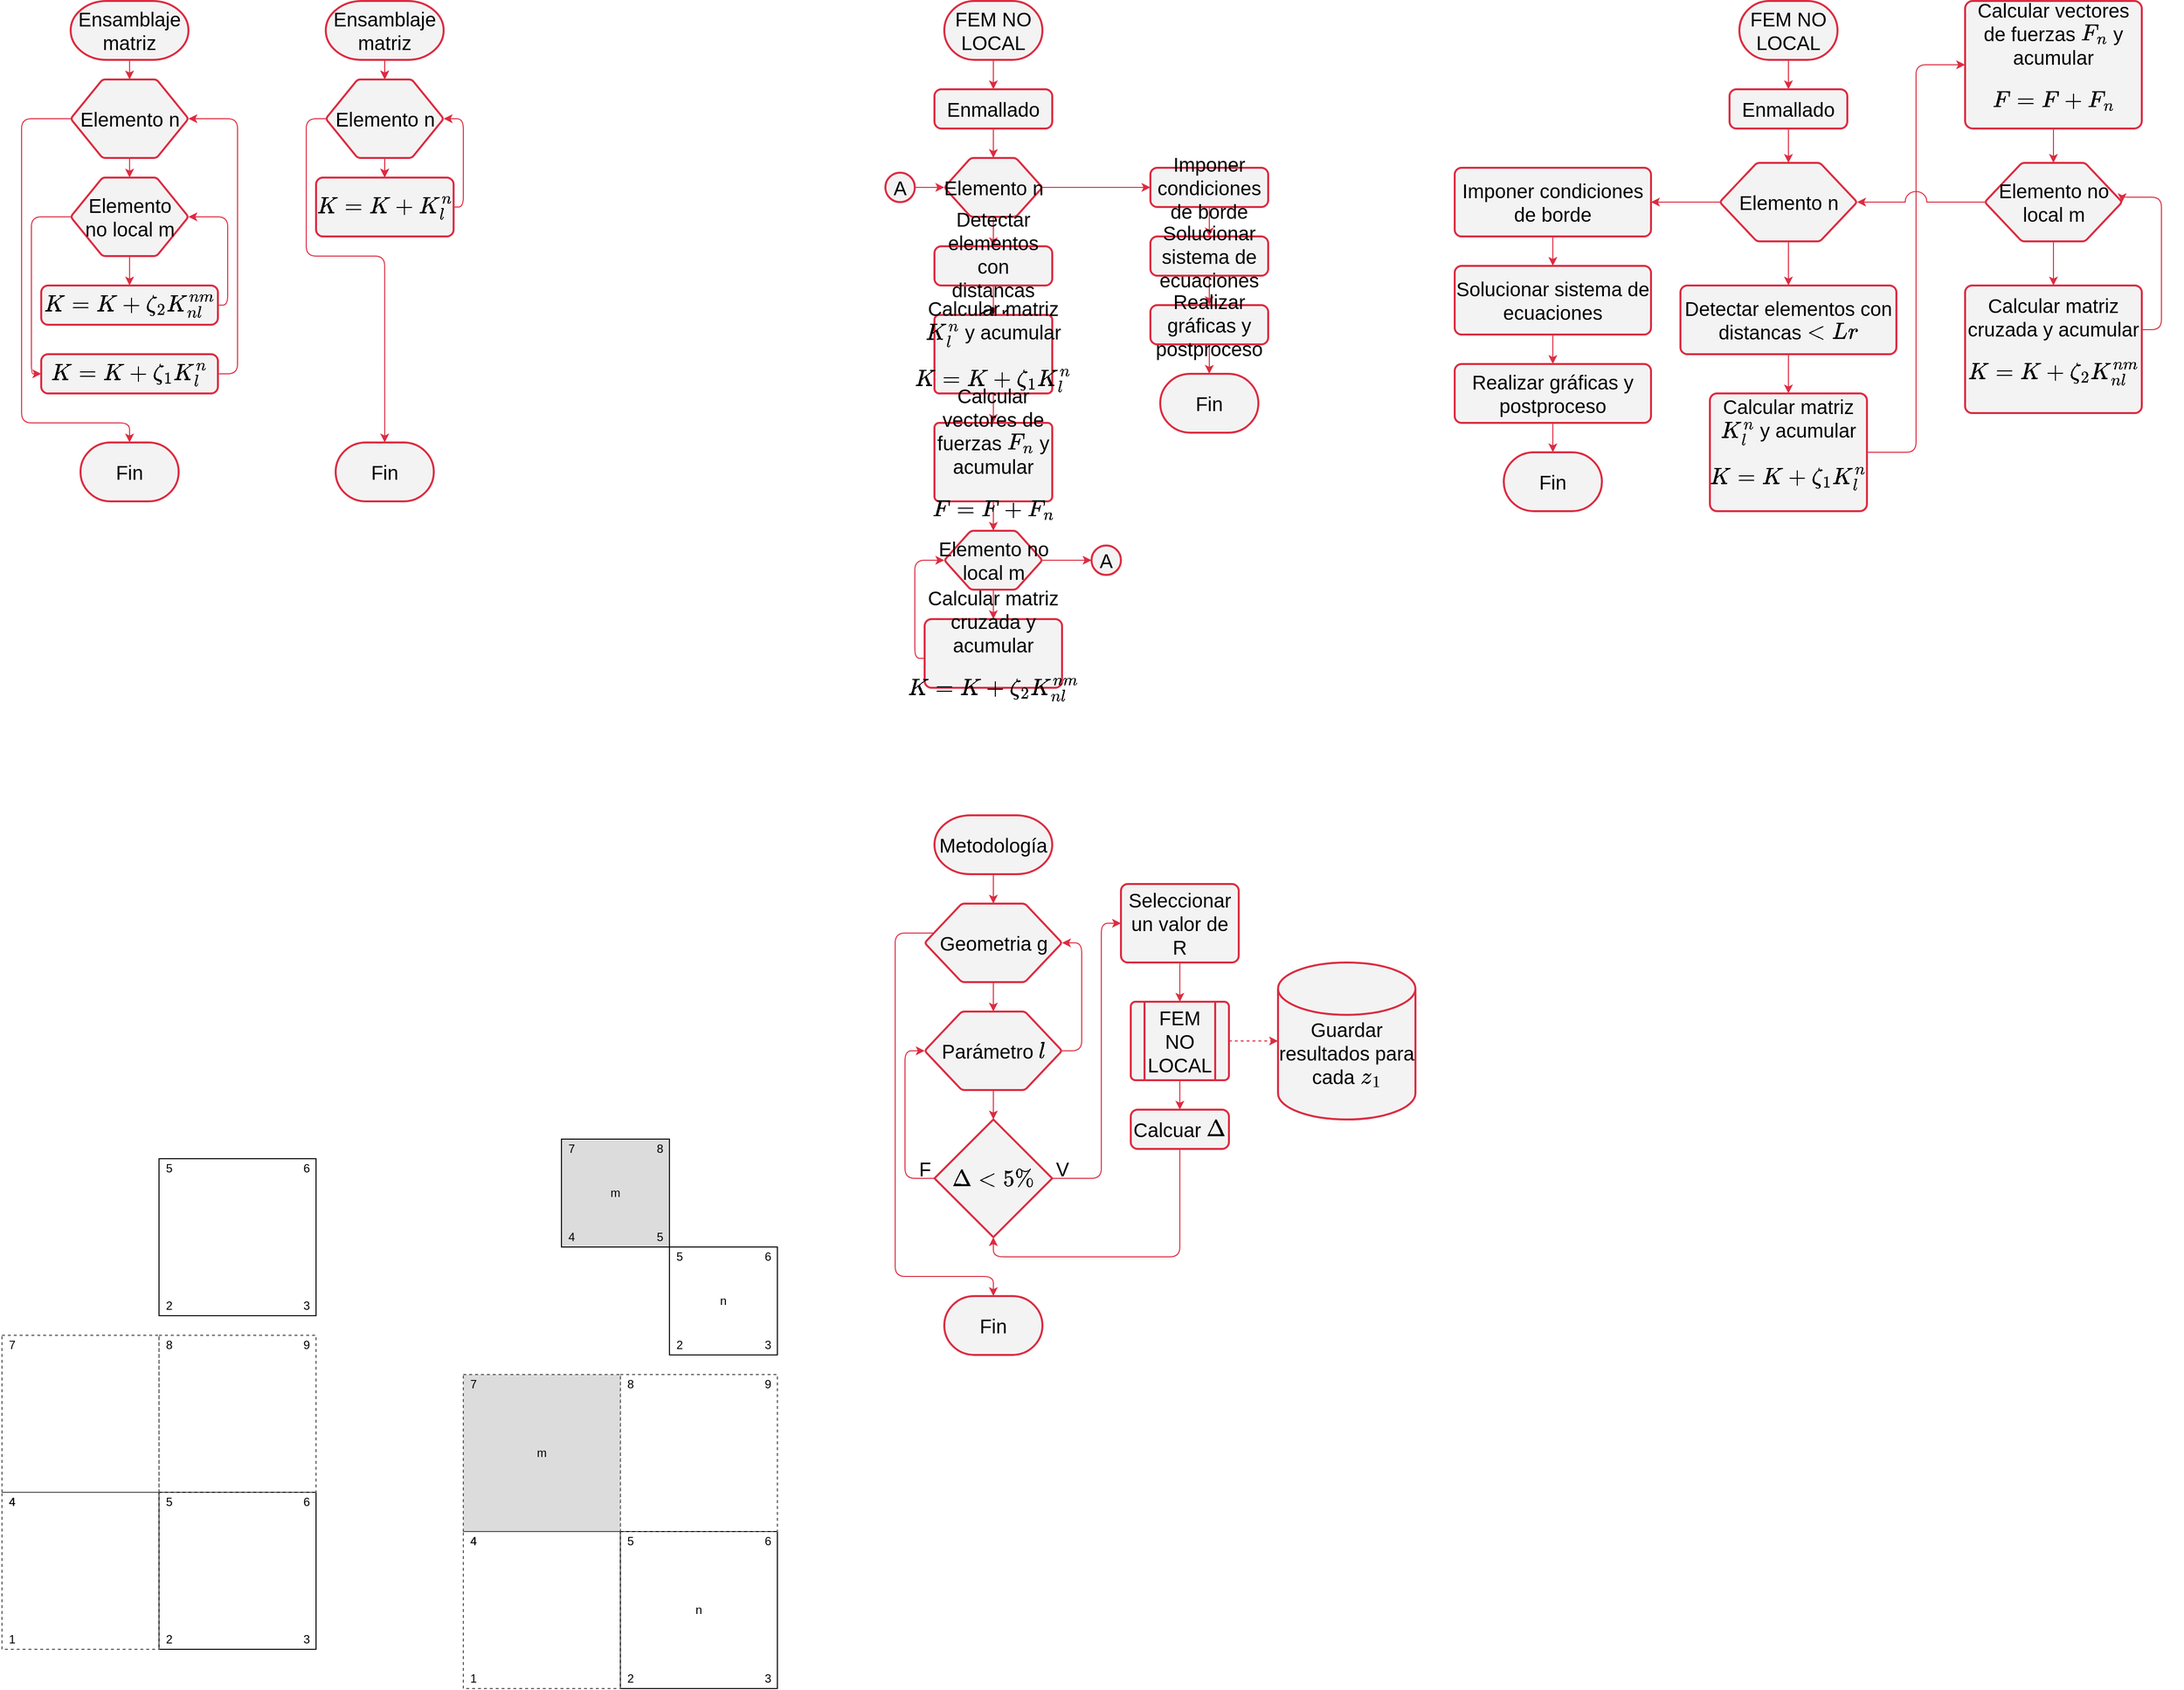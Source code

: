 <mxfile version="20.0.3" type="device"><diagram id="_6qFWp_7hfGfTviP_Uvq" name="Page-1"><mxGraphModel dx="820" dy="846" grid="1" gridSize="10" guides="1" tooltips="1" connect="1" arrows="1" fold="1" page="1" pageScale="1" pageWidth="850" pageHeight="1100" math="1" shadow="0"><root><mxCell id="0"/><mxCell id="1" parent="0"/><mxCell id="hluVsISjwrj5nyOK7xeN-12" style="edgeStyle=orthogonalEdgeStyle;rounded=1;orthogonalLoop=1;jettySize=auto;html=1;entryX=0.5;entryY=0;entryDx=0;entryDy=0;entryPerimeter=0;strokeColor=#DC2C41;fontSize=20;" parent="1" source="hluVsISjwrj5nyOK7xeN-1" target="hluVsISjwrj5nyOK7xeN-6" edge="1"><mxGeometry relative="1" as="geometry"><Array as="points"><mxPoint x="100" y="160"/><mxPoint x="100" y="470"/><mxPoint x="210" y="470"/></Array></mxGeometry></mxCell><mxCell id="hluVsISjwrj5nyOK7xeN-14" value="" style="edgeStyle=orthogonalEdgeStyle;rounded=0;orthogonalLoop=1;jettySize=auto;html=1;strokeColor=#DC2C41;fontSize=20;" parent="1" source="hluVsISjwrj5nyOK7xeN-1" target="hluVsISjwrj5nyOK7xeN-2" edge="1"><mxGeometry relative="1" as="geometry"/></mxCell><mxCell id="hluVsISjwrj5nyOK7xeN-1" value="Elemento n" style="verticalLabelPosition=middle;verticalAlign=middle;html=1;shape=hexagon;perimeter=hexagonPerimeter2;arcSize=6;size=0.27;labelPosition=center;align=center;perimeterSpacing=0;rounded=1;strokeWidth=2;strokeColor=#DC2C41;fillColor=#F3F3F3;fontSize=20;" parent="1" vertex="1"><mxGeometry x="150" y="120" width="120" height="80" as="geometry"/></mxCell><mxCell id="hluVsISjwrj5nyOK7xeN-8" value="" style="edgeStyle=orthogonalEdgeStyle;rounded=0;orthogonalLoop=1;jettySize=auto;html=1;strokeColor=#DC2C41;fontSize=20;" parent="1" source="hluVsISjwrj5nyOK7xeN-2" target="hluVsISjwrj5nyOK7xeN-4" edge="1"><mxGeometry relative="1" as="geometry"/></mxCell><mxCell id="hluVsISjwrj5nyOK7xeN-10" style="edgeStyle=orthogonalEdgeStyle;rounded=1;orthogonalLoop=1;jettySize=auto;html=1;strokeColor=#DC2C41;fontSize=20;entryX=0;entryY=0.5;entryDx=0;entryDy=0;" parent="1" source="hluVsISjwrj5nyOK7xeN-2" target="hluVsISjwrj5nyOK7xeN-7" edge="1"><mxGeometry relative="1" as="geometry"><Array as="points"><mxPoint x="110" y="260"/><mxPoint x="110" y="420"/></Array></mxGeometry></mxCell><mxCell id="hluVsISjwrj5nyOK7xeN-2" value="Elemento&lt;br&gt;no local m" style="verticalLabelPosition=middle;verticalAlign=middle;html=1;shape=hexagon;perimeter=hexagonPerimeter2;arcSize=6;size=0.27;labelPosition=center;align=center;perimeterSpacing=0;rounded=1;strokeWidth=2;strokeColor=#DC2C41;fillColor=#F3F3F3;fontSize=20;" parent="1" vertex="1"><mxGeometry x="150" y="220" width="120" height="80" as="geometry"/></mxCell><mxCell id="hluVsISjwrj5nyOK7xeN-13" value="" style="edgeStyle=orthogonalEdgeStyle;rounded=0;orthogonalLoop=1;jettySize=auto;html=1;strokeColor=#DC2C41;fontSize=20;" parent="1" source="hluVsISjwrj5nyOK7xeN-3" target="hluVsISjwrj5nyOK7xeN-1" edge="1"><mxGeometry relative="1" as="geometry"/></mxCell><mxCell id="hluVsISjwrj5nyOK7xeN-3" value="Ensamblaje&lt;br style=&quot;font-size: 20px;&quot;&gt;matriz" style="strokeWidth=2;html=1;shape=mxgraph.flowchart.terminator;whiteSpace=wrap;strokeColor=#DC2C41;fillColor=#F3F3F3;fontSize=20;" parent="1" vertex="1"><mxGeometry x="150" y="40" width="120" height="60" as="geometry"/></mxCell><mxCell id="hluVsISjwrj5nyOK7xeN-9" style="edgeStyle=orthogonalEdgeStyle;rounded=1;orthogonalLoop=1;jettySize=auto;html=1;entryX=1;entryY=0.5;entryDx=0;entryDy=0;strokeColor=#DC2C41;fontSize=20;" parent="1" source="hluVsISjwrj5nyOK7xeN-4" target="hluVsISjwrj5nyOK7xeN-2" edge="1"><mxGeometry relative="1" as="geometry"><Array as="points"><mxPoint x="310" y="350"/><mxPoint x="310" y="260"/></Array></mxGeometry></mxCell><mxCell id="hluVsISjwrj5nyOK7xeN-4" value="$$K=K+\zeta_2K^{nm}_{nl}$$" style="rounded=1;whiteSpace=wrap;html=1;absoluteArcSize=1;arcSize=14;strokeWidth=2;strokeColor=#DC2C41;fillColor=#F3F3F3;fontSize=20;" parent="1" vertex="1"><mxGeometry x="120" y="330" width="180" height="40" as="geometry"/></mxCell><mxCell id="hluVsISjwrj5nyOK7xeN-6" value="Fin" style="strokeWidth=2;html=1;shape=mxgraph.flowchart.terminator;whiteSpace=wrap;strokeColor=#DC2C41;fillColor=#F3F3F3;fontSize=20;" parent="1" vertex="1"><mxGeometry x="160" y="490" width="100" height="60" as="geometry"/></mxCell><mxCell id="hluVsISjwrj5nyOK7xeN-11" style="edgeStyle=orthogonalEdgeStyle;rounded=1;orthogonalLoop=1;jettySize=auto;html=1;entryX=1;entryY=0.5;entryDx=0;entryDy=0;strokeColor=#DC2C41;fontSize=20;" parent="1" source="hluVsISjwrj5nyOK7xeN-7" target="hluVsISjwrj5nyOK7xeN-1" edge="1"><mxGeometry relative="1" as="geometry"><Array as="points"><mxPoint x="320" y="420"/><mxPoint x="320" y="160"/></Array></mxGeometry></mxCell><mxCell id="hluVsISjwrj5nyOK7xeN-7" value="$$K=K+\zeta_1K^{n}_{l}$$" style="rounded=1;whiteSpace=wrap;html=1;absoluteArcSize=1;arcSize=14;strokeWidth=2;strokeColor=#DC2C41;fillColor=#F3F3F3;fontSize=20;" parent="1" vertex="1"><mxGeometry x="120" y="400" width="180" height="40" as="geometry"/></mxCell><mxCell id="hluVsISjwrj5nyOK7xeN-16" value="" style="edgeStyle=orthogonalEdgeStyle;rounded=0;orthogonalLoop=1;jettySize=auto;html=1;horizontal=1;fontSize=20;strokeColor=#dc2c41;" parent="1" source="hluVsISjwrj5nyOK7xeN-17" edge="1"><mxGeometry relative="1" as="geometry"><mxPoint x="469.871" y="220" as="targetPoint"/></mxGeometry></mxCell><mxCell id="hluVsISjwrj5nyOK7xeN-17" value="Elemento n" style="verticalLabelPosition=middle;verticalAlign=middle;html=1;shape=hexagon;perimeter=hexagonPerimeter2;arcSize=6;size=0.27;labelPosition=center;align=center;perimeterSpacing=0;rounded=1;strokeWidth=2;horizontal=1;fontSize=20;strokeColor=#DC2C41;fillColor=#f3f3f3;" parent="1" vertex="1"><mxGeometry x="409.88" y="120" width="120.12" height="80" as="geometry"/></mxCell><mxCell id="hluVsISjwrj5nyOK7xeN-21" value="" style="edgeStyle=orthogonalEdgeStyle;rounded=0;orthogonalLoop=1;jettySize=auto;html=1;horizontal=1;fontSize=20;strokeColor=#dc2c41;" parent="1" source="hluVsISjwrj5nyOK7xeN-22" target="hluVsISjwrj5nyOK7xeN-17" edge="1"><mxGeometry relative="1" as="geometry"/></mxCell><mxCell id="k49OhzrfEEwAcAYaYU8w-1" value="" style="edgeStyle=orthogonalEdgeStyle;rounded=0;orthogonalLoop=1;jettySize=auto;html=1;fontSize=20;strokeColor=#dc2c41;" edge="1" parent="1" source="hluVsISjwrj5nyOK7xeN-22" target="hluVsISjwrj5nyOK7xeN-17"><mxGeometry relative="1" as="geometry"/></mxCell><mxCell id="hluVsISjwrj5nyOK7xeN-22" value="Ensamblaje&lt;br style=&quot;font-size: 20px;&quot;&gt;matriz" style="strokeWidth=2;html=1;shape=mxgraph.flowchart.terminator;whiteSpace=wrap;horizontal=1;fontSize=20;strokeColor=#DC2C41;fillColor=#f3f3f3;" parent="1" vertex="1"><mxGeometry x="409.88" y="40" width="120.12" height="60" as="geometry"/></mxCell><mxCell id="hluVsISjwrj5nyOK7xeN-25" value="Fin" style="strokeWidth=2;html=1;shape=mxgraph.flowchart.terminator;whiteSpace=wrap;horizontal=1;fontSize=20;strokeColor=#DC2C41;fillColor=#f3f3f3;" parent="1" vertex="1"><mxGeometry x="419.94" y="490" width="100" height="60" as="geometry"/></mxCell><mxCell id="hluVsISjwrj5nyOK7xeN-28" style="edgeStyle=orthogonalEdgeStyle;rounded=1;orthogonalLoop=1;jettySize=auto;html=1;entryX=1;entryY=0.5;entryDx=0;entryDy=0;horizontal=1;fontSize=20;exitX=1;exitY=0.5;exitDx=0;exitDy=0;strokeColor=#dc2c41;" parent="1" source="hluVsISjwrj5nyOK7xeN-27" target="hluVsISjwrj5nyOK7xeN-17" edge="1"><mxGeometry relative="1" as="geometry"><Array as="points"><mxPoint x="550" y="250"/><mxPoint x="550" y="160"/></Array></mxGeometry></mxCell><mxCell id="hluVsISjwrj5nyOK7xeN-27" value="$$K=K+K^{n}_{l}$$" style="rounded=1;whiteSpace=wrap;html=1;absoluteArcSize=1;arcSize=14;strokeWidth=2;horizontal=1;fontSize=20;strokeColor=#DC2C41;fillColor=#f3f3f3;" parent="1" vertex="1"><mxGeometry x="400" y="220" width="140.12" height="60" as="geometry"/></mxCell><mxCell id="hluVsISjwrj5nyOK7xeN-32" style="edgeStyle=orthogonalEdgeStyle;rounded=1;orthogonalLoop=1;jettySize=auto;html=1;entryX=0.5;entryY=0;entryDx=0;entryDy=0;entryPerimeter=0;horizontal=1;fontSize=20;strokeColor=#dc2c41;" parent="1" edge="1"><mxGeometry relative="1" as="geometry"><mxPoint x="410" y="160" as="sourcePoint"/><mxPoint x="469.94" y="490.0" as="targetPoint"/><Array as="points"><mxPoint x="390" y="160"/><mxPoint x="390" y="300"/><mxPoint x="470" y="300"/></Array></mxGeometry></mxCell><mxCell id="hluVsISjwrj5nyOK7xeN-33" value="" style="edgeStyle=orthogonalEdgeStyle;rounded=1;orthogonalLoop=1;jettySize=auto;html=1;horizontal=1;fontSize=20;strokeColor=#dc2c41;" parent="1" edge="1"><mxGeometry relative="1" as="geometry"><mxPoint x="470" y="200" as="sourcePoint"/><mxPoint x="469.871" y="220" as="targetPoint"/></mxGeometry></mxCell><mxCell id="Kl60DlorCDg0Zy8pTxxi-333" value="" style="whiteSpace=wrap;html=1;aspect=fixed;" parent="1" vertex="1"><mxGeometry x="240" y="1220" width="160" height="160" as="geometry"/></mxCell><mxCell id="Kl60DlorCDg0Zy8pTxxi-334" value="5" style="text;html=1;align=center;verticalAlign=middle;resizable=0;points=[];autosize=1;strokeColor=none;fillColor=none;" parent="1" vertex="1"><mxGeometry x="240" y="1220" width="20" height="20" as="geometry"/></mxCell><mxCell id="Kl60DlorCDg0Zy8pTxxi-335" value="3" style="text;html=1;align=center;verticalAlign=middle;resizable=0;points=[];autosize=1;strokeColor=none;fillColor=none;" parent="1" vertex="1"><mxGeometry x="380" y="1360" width="20" height="20" as="geometry"/></mxCell><mxCell id="Kl60DlorCDg0Zy8pTxxi-336" value="6" style="text;html=1;align=center;verticalAlign=middle;resizable=0;points=[];autosize=1;strokeColor=none;fillColor=none;" parent="1" vertex="1"><mxGeometry x="380" y="1220" width="20" height="20" as="geometry"/></mxCell><mxCell id="Kl60DlorCDg0Zy8pTxxi-337" value="2" style="text;html=1;align=center;verticalAlign=middle;resizable=0;points=[];autosize=1;strokeColor=none;fillColor=none;" parent="1" vertex="1"><mxGeometry x="240" y="1360" width="20" height="20" as="geometry"/></mxCell><mxCell id="Kl60DlorCDg0Zy8pTxxi-338" value="" style="whiteSpace=wrap;html=1;aspect=fixed;" parent="1" vertex="1"><mxGeometry x="240" y="1560" width="160" height="160" as="geometry"/></mxCell><mxCell id="Kl60DlorCDg0Zy8pTxxi-339" value="5" style="text;html=1;align=center;verticalAlign=middle;resizable=0;points=[];autosize=1;strokeColor=none;fillColor=none;" parent="1" vertex="1"><mxGeometry x="240" y="1560" width="20" height="20" as="geometry"/></mxCell><mxCell id="Kl60DlorCDg0Zy8pTxxi-340" value="3" style="text;html=1;align=center;verticalAlign=middle;resizable=0;points=[];autosize=1;strokeColor=none;fillColor=none;" parent="1" vertex="1"><mxGeometry x="380" y="1700" width="20" height="20" as="geometry"/></mxCell><mxCell id="Kl60DlorCDg0Zy8pTxxi-341" value="6" style="text;html=1;align=center;verticalAlign=middle;resizable=0;points=[];autosize=1;strokeColor=none;fillColor=none;" parent="1" vertex="1"><mxGeometry x="380" y="1560" width="20" height="20" as="geometry"/></mxCell><mxCell id="Kl60DlorCDg0Zy8pTxxi-342" value="2" style="text;html=1;align=center;verticalAlign=middle;resizable=0;points=[];autosize=1;strokeColor=none;fillColor=none;" parent="1" vertex="1"><mxGeometry x="240" y="1700" width="20" height="20" as="geometry"/></mxCell><mxCell id="Kl60DlorCDg0Zy8pTxxi-348" value="" style="whiteSpace=wrap;html=1;aspect=fixed;fillColor=none;dashed=1;strokeColor=#4D4D4D;" parent="1" vertex="1"><mxGeometry x="240" y="1400" width="160" height="160" as="geometry"/></mxCell><mxCell id="Kl60DlorCDg0Zy8pTxxi-359" value="4" style="text;html=1;align=center;verticalAlign=middle;resizable=0;points=[];autosize=1;strokeColor=none;fillColor=none;" parent="1" vertex="1"><mxGeometry x="80" y="1560" width="20" height="20" as="geometry"/></mxCell><mxCell id="Kl60DlorCDg0Zy8pTxxi-362" value="1" style="text;html=1;align=center;verticalAlign=middle;resizable=0;points=[];autosize=1;strokeColor=none;fillColor=none;" parent="1" vertex="1"><mxGeometry x="80" y="1700" width="20" height="20" as="geometry"/></mxCell><mxCell id="Kl60DlorCDg0Zy8pTxxi-363" value="" style="whiteSpace=wrap;html=1;aspect=fixed;fillColor=none;dashed=1;strokeColor=#4D4D4D;" parent="1" vertex="1"><mxGeometry x="80" y="1400" width="160" height="160" as="geometry"/></mxCell><mxCell id="Kl60DlorCDg0Zy8pTxxi-364" value="4" style="text;html=1;align=center;verticalAlign=middle;resizable=0;points=[];autosize=1;strokeColor=none;fillColor=none;" parent="1" vertex="1"><mxGeometry x="80" y="1560" width="20" height="20" as="geometry"/></mxCell><mxCell id="Kl60DlorCDg0Zy8pTxxi-365" value="7" style="text;html=1;align=center;verticalAlign=middle;resizable=0;points=[];autosize=1;strokeColor=none;fillColor=none;" parent="1" vertex="1"><mxGeometry x="80" y="1400" width="20" height="20" as="geometry"/></mxCell><mxCell id="Kl60DlorCDg0Zy8pTxxi-366" value="8" style="text;html=1;align=center;verticalAlign=middle;resizable=0;points=[];autosize=1;strokeColor=none;fillColor=none;" parent="1" vertex="1"><mxGeometry x="240" y="1400" width="20" height="20" as="geometry"/></mxCell><mxCell id="Kl60DlorCDg0Zy8pTxxi-368" value="9" style="text;html=1;align=center;verticalAlign=middle;resizable=0;points=[];autosize=1;strokeColor=none;fillColor=none;" parent="1" vertex="1"><mxGeometry x="380" y="1400" width="20" height="20" as="geometry"/></mxCell><mxCell id="Kl60DlorCDg0Zy8pTxxi-373" value="" style="whiteSpace=wrap;html=1;aspect=fixed;fillColor=none;dashed=1;strokeColor=#4D4D4D;" parent="1" vertex="1"><mxGeometry x="80" y="1560" width="160" height="160" as="geometry"/></mxCell><mxCell id="Kl60DlorCDg0Zy8pTxxi-374" value="n" style="whiteSpace=wrap;html=1;aspect=fixed;" parent="1" vertex="1"><mxGeometry x="760" y="1310" width="110" height="110" as="geometry"/></mxCell><mxCell id="Kl60DlorCDg0Zy8pTxxi-375" value="5" style="text;html=1;align=center;verticalAlign=middle;resizable=0;points=[];autosize=1;strokeColor=none;fillColor=none;" parent="1" vertex="1"><mxGeometry x="760" y="1310" width="20" height="20" as="geometry"/></mxCell><mxCell id="Kl60DlorCDg0Zy8pTxxi-376" value="3" style="text;html=1;align=center;verticalAlign=middle;resizable=0;points=[];autosize=1;strokeColor=none;fillColor=none;" parent="1" vertex="1"><mxGeometry x="850" y="1400" width="20" height="20" as="geometry"/></mxCell><mxCell id="Kl60DlorCDg0Zy8pTxxi-377" value="6" style="text;html=1;align=center;verticalAlign=middle;resizable=0;points=[];autosize=1;strokeColor=none;fillColor=none;" parent="1" vertex="1"><mxGeometry x="850" y="1310" width="20" height="20" as="geometry"/></mxCell><mxCell id="Kl60DlorCDg0Zy8pTxxi-378" value="2" style="text;html=1;align=center;verticalAlign=middle;resizable=0;points=[];autosize=1;strokeColor=none;fillColor=none;" parent="1" vertex="1"><mxGeometry x="760" y="1400" width="20" height="20" as="geometry"/></mxCell><mxCell id="Kl60DlorCDg0Zy8pTxxi-379" value="n" style="whiteSpace=wrap;html=1;aspect=fixed;" parent="1" vertex="1"><mxGeometry x="710" y="1600" width="160" height="160" as="geometry"/></mxCell><mxCell id="Kl60DlorCDg0Zy8pTxxi-380" value="5" style="text;html=1;align=center;verticalAlign=middle;resizable=0;points=[];autosize=1;strokeColor=none;fillColor=none;" parent="1" vertex="1"><mxGeometry x="710" y="1600" width="20" height="20" as="geometry"/></mxCell><mxCell id="Kl60DlorCDg0Zy8pTxxi-381" value="3" style="text;html=1;align=center;verticalAlign=middle;resizable=0;points=[];autosize=1;strokeColor=none;fillColor=none;" parent="1" vertex="1"><mxGeometry x="850" y="1740" width="20" height="20" as="geometry"/></mxCell><mxCell id="Kl60DlorCDg0Zy8pTxxi-382" value="6" style="text;html=1;align=center;verticalAlign=middle;resizable=0;points=[];autosize=1;strokeColor=none;fillColor=none;" parent="1" vertex="1"><mxGeometry x="850" y="1600" width="20" height="20" as="geometry"/></mxCell><mxCell id="Kl60DlorCDg0Zy8pTxxi-383" value="2" style="text;html=1;align=center;verticalAlign=middle;resizable=0;points=[];autosize=1;strokeColor=none;fillColor=none;" parent="1" vertex="1"><mxGeometry x="710" y="1740" width="20" height="20" as="geometry"/></mxCell><mxCell id="Kl60DlorCDg0Zy8pTxxi-384" value="" style="whiteSpace=wrap;html=1;aspect=fixed;fillColor=none;dashed=1;strokeColor=#4D4D4D;" parent="1" vertex="1"><mxGeometry x="710" y="1440" width="160" height="160" as="geometry"/></mxCell><mxCell id="Kl60DlorCDg0Zy8pTxxi-385" value="4" style="text;html=1;align=center;verticalAlign=middle;resizable=0;points=[];autosize=1;strokeColor=none;fillColor=none;" parent="1" vertex="1"><mxGeometry x="550" y="1600" width="20" height="20" as="geometry"/></mxCell><mxCell id="Kl60DlorCDg0Zy8pTxxi-386" value="1" style="text;html=1;align=center;verticalAlign=middle;resizable=0;points=[];autosize=1;strokeColor=none;fillColor=none;" parent="1" vertex="1"><mxGeometry x="550" y="1740" width="20" height="20" as="geometry"/></mxCell><mxCell id="Kl60DlorCDg0Zy8pTxxi-387" value="m" style="whiteSpace=wrap;html=1;aspect=fixed;fillColor=#DCDCDC;dashed=1;strokeColor=#4D4D4D;" parent="1" vertex="1"><mxGeometry x="550" y="1440" width="160" height="160" as="geometry"/></mxCell><mxCell id="Kl60DlorCDg0Zy8pTxxi-388" value="4" style="text;html=1;align=center;verticalAlign=middle;resizable=0;points=[];autosize=1;strokeColor=none;fillColor=none;" parent="1" vertex="1"><mxGeometry x="550" y="1600" width="20" height="20" as="geometry"/></mxCell><mxCell id="Kl60DlorCDg0Zy8pTxxi-389" value="7" style="text;html=1;align=center;verticalAlign=middle;resizable=0;points=[];autosize=1;strokeColor=none;fillColor=none;" parent="1" vertex="1"><mxGeometry x="550" y="1440" width="20" height="20" as="geometry"/></mxCell><mxCell id="Kl60DlorCDg0Zy8pTxxi-390" value="8" style="text;html=1;align=center;verticalAlign=middle;resizable=0;points=[];autosize=1;strokeColor=none;fillColor=none;" parent="1" vertex="1"><mxGeometry x="710" y="1440" width="20" height="20" as="geometry"/></mxCell><mxCell id="Kl60DlorCDg0Zy8pTxxi-391" value="9" style="text;html=1;align=center;verticalAlign=middle;resizable=0;points=[];autosize=1;strokeColor=none;fillColor=none;" parent="1" vertex="1"><mxGeometry x="850" y="1440" width="20" height="20" as="geometry"/></mxCell><mxCell id="Kl60DlorCDg0Zy8pTxxi-392" value="" style="whiteSpace=wrap;html=1;aspect=fixed;fillColor=none;dashed=1;strokeColor=#4D4D4D;" parent="1" vertex="1"><mxGeometry x="550" y="1600" width="160" height="160" as="geometry"/></mxCell><mxCell id="Kl60DlorCDg0Zy8pTxxi-398" value="m" style="whiteSpace=wrap;html=1;aspect=fixed;fillColor=#DCDCDC;" parent="1" vertex="1"><mxGeometry x="650" y="1200" width="110" height="110" as="geometry"/></mxCell><mxCell id="Kl60DlorCDg0Zy8pTxxi-399" value="7" style="text;html=1;align=center;verticalAlign=middle;resizable=0;points=[];autosize=1;strokeColor=none;fillColor=none;" parent="1" vertex="1"><mxGeometry x="650" y="1200" width="20" height="20" as="geometry"/></mxCell><mxCell id="Kl60DlorCDg0Zy8pTxxi-400" value="5" style="text;html=1;align=center;verticalAlign=middle;resizable=0;points=[];autosize=1;strokeColor=none;fillColor=none;" parent="1" vertex="1"><mxGeometry x="740" y="1290" width="20" height="20" as="geometry"/></mxCell><mxCell id="Kl60DlorCDg0Zy8pTxxi-401" value="8" style="text;html=1;align=center;verticalAlign=middle;resizable=0;points=[];autosize=1;strokeColor=none;fillColor=none;" parent="1" vertex="1"><mxGeometry x="740" y="1200" width="20" height="20" as="geometry"/></mxCell><mxCell id="Kl60DlorCDg0Zy8pTxxi-402" value="4" style="text;html=1;align=center;verticalAlign=middle;resizable=0;points=[];autosize=1;strokeColor=none;fillColor=none;" parent="1" vertex="1"><mxGeometry x="650" y="1290" width="20" height="20" as="geometry"/></mxCell><mxCell id="7-R2Dh0J6CftIAd0xYTS-55" style="edgeStyle=orthogonalEdgeStyle;rounded=1;orthogonalLoop=1;jettySize=auto;html=1;fontSize=20;strokeColor=#DC2C41;" parent="1" source="7-R2Dh0J6CftIAd0xYTS-3" target="7-R2Dh0J6CftIAd0xYTS-10" edge="1"><mxGeometry relative="1" as="geometry"/></mxCell><mxCell id="7-R2Dh0J6CftIAd0xYTS-68" style="edgeStyle=orthogonalEdgeStyle;rounded=1;orthogonalLoop=1;jettySize=auto;html=1;entryX=0;entryY=0.5;entryDx=0;entryDy=0;fontSize=20;strokeColor=#DC2C41;" parent="1" source="7-R2Dh0J6CftIAd0xYTS-3" target="7-R2Dh0J6CftIAd0xYTS-57" edge="1"><mxGeometry relative="1" as="geometry"/></mxCell><mxCell id="7-R2Dh0J6CftIAd0xYTS-3" value="Elemento n" style="verticalLabelPosition=middle;verticalAlign=middle;html=1;shape=hexagon;perimeter=hexagonPerimeter2;arcSize=6;size=0.27;labelPosition=center;align=center;perimeterSpacing=0;rounded=1;strokeWidth=2;fontSize=20;strokeColor=#DC2C41;fillColor=#F3F3F3;" parent="1" vertex="1"><mxGeometry x="1040" y="200" width="100" height="60" as="geometry"/></mxCell><mxCell id="7-R2Dh0J6CftIAd0xYTS-17" value="" style="edgeStyle=orthogonalEdgeStyle;rounded=0;orthogonalLoop=1;jettySize=auto;html=1;fontSize=20;strokeColor=#DC2C41;" parent="1" source="7-R2Dh0J6CftIAd0xYTS-8" target="7-R2Dh0J6CftIAd0xYTS-13" edge="1"><mxGeometry relative="1" as="geometry"/></mxCell><mxCell id="7-R2Dh0J6CftIAd0xYTS-8" value="FEM NO LOCAL" style="strokeWidth=2;html=1;shape=mxgraph.flowchart.terminator;whiteSpace=wrap;fontSize=20;strokeColor=#DC2C41;fillColor=#F3F3F3;" parent="1" vertex="1"><mxGeometry x="1040" y="40" width="100" height="60" as="geometry"/></mxCell><mxCell id="7-R2Dh0J6CftIAd0xYTS-26" value="" style="edgeStyle=orthogonalEdgeStyle;rounded=1;orthogonalLoop=1;jettySize=auto;html=1;fontSize=20;strokeColor=#DC2C41;" parent="1" source="7-R2Dh0J6CftIAd0xYTS-10" target="7-R2Dh0J6CftIAd0xYTS-23" edge="1"><mxGeometry relative="1" as="geometry"/></mxCell><mxCell id="7-R2Dh0J6CftIAd0xYTS-10" value="Detectar elementos con distancas &amp;lt;Lr" style="rounded=1;whiteSpace=wrap;html=1;absoluteArcSize=1;arcSize=14;strokeWidth=2;fontSize=20;strokeColor=#DC2C41;fillColor=#F3F3F3;" parent="1" vertex="1"><mxGeometry x="1030" y="290" width="120" height="40" as="geometry"/></mxCell><mxCell id="7-R2Dh0J6CftIAd0xYTS-11" value="Fin" style="strokeWidth=2;html=1;shape=mxgraph.flowchart.terminator;whiteSpace=wrap;fontSize=20;strokeColor=#DC2C41;fillColor=#F3F3F3;" parent="1" vertex="1"><mxGeometry x="1260" y="420" width="100" height="60" as="geometry"/></mxCell><mxCell id="7-R2Dh0J6CftIAd0xYTS-18" value="" style="edgeStyle=orthogonalEdgeStyle;rounded=0;orthogonalLoop=1;jettySize=auto;html=1;fontSize=20;strokeColor=#DC2C41;" parent="1" source="7-R2Dh0J6CftIAd0xYTS-13" target="7-R2Dh0J6CftIAd0xYTS-3" edge="1"><mxGeometry relative="1" as="geometry"/></mxCell><mxCell id="7-R2Dh0J6CftIAd0xYTS-13" value="Enmallado" style="rounded=1;whiteSpace=wrap;html=1;absoluteArcSize=1;arcSize=14;strokeWidth=2;fontSize=20;strokeColor=#DC2C41;fillColor=#F3F3F3;" parent="1" vertex="1"><mxGeometry x="1030" y="130" width="120" height="40" as="geometry"/></mxCell><mxCell id="7-R2Dh0J6CftIAd0xYTS-60" value="" style="edgeStyle=orthogonalEdgeStyle;rounded=1;orthogonalLoop=1;jettySize=auto;html=1;fontSize=20;strokeColor=#DC2C41;" parent="1" source="7-R2Dh0J6CftIAd0xYTS-23" target="7-R2Dh0J6CftIAd0xYTS-59" edge="1"><mxGeometry relative="1" as="geometry"/></mxCell><mxCell id="7-R2Dh0J6CftIAd0xYTS-23" value="Calcular matriz \(K^{n}_{l}&lt;br style=&quot;font-size: 20px;&quot;&gt;\) y acumular&lt;br style=&quot;font-size: 20px;&quot;&gt;$$K=K+\zeta_1K^{n}_{l}$$" style="rounded=1;whiteSpace=wrap;html=1;arcSize=6;strokeWidth=2;fontSize=20;strokeColor=#DC2C41;fillColor=#F3F3F3;" parent="1" vertex="1"><mxGeometry x="1030" y="360" width="120" height="80" as="geometry"/></mxCell><mxCell id="7-R2Dh0J6CftIAd0xYTS-30" value="" style="edgeStyle=orthogonalEdgeStyle;rounded=1;orthogonalLoop=1;jettySize=auto;html=1;fontSize=20;strokeColor=#DC2C41;" parent="1" source="7-R2Dh0J6CftIAd0xYTS-27" target="7-R2Dh0J6CftIAd0xYTS-29" edge="1"><mxGeometry relative="1" as="geometry"/></mxCell><mxCell id="7-R2Dh0J6CftIAd0xYTS-50" value="" style="edgeStyle=orthogonalEdgeStyle;rounded=1;orthogonalLoop=1;jettySize=auto;html=1;fontSize=20;strokeColor=#DC2C41;" parent="1" source="7-R2Dh0J6CftIAd0xYTS-27" target="7-R2Dh0J6CftIAd0xYTS-49" edge="1"><mxGeometry relative="1" as="geometry"/></mxCell><mxCell id="7-R2Dh0J6CftIAd0xYTS-27" value="Elemento no&lt;br style=&quot;font-size: 20px;&quot;&gt;local m" style="verticalLabelPosition=middle;verticalAlign=middle;html=1;shape=hexagon;perimeter=hexagonPerimeter2;arcSize=6;size=0.27;labelPosition=center;align=center;perimeterSpacing=0;rounded=1;strokeWidth=2;fontSize=20;strokeColor=#DC2C41;fillColor=#F3F3F3;" parent="1" vertex="1"><mxGeometry x="1040" y="580" width="100" height="60" as="geometry"/></mxCell><mxCell id="7-R2Dh0J6CftIAd0xYTS-46" style="edgeStyle=orthogonalEdgeStyle;rounded=1;orthogonalLoop=1;jettySize=auto;html=1;entryX=0;entryY=0.5;entryDx=0;entryDy=0;fontSize=20;strokeColor=#DC2C41;" parent="1" source="7-R2Dh0J6CftIAd0xYTS-29" target="7-R2Dh0J6CftIAd0xYTS-27" edge="1"><mxGeometry relative="1" as="geometry"><Array as="points"><mxPoint x="1010" y="710"/><mxPoint x="1010" y="610"/></Array></mxGeometry></mxCell><mxCell id="7-R2Dh0J6CftIAd0xYTS-29" value="&lt;span style=&quot;font-size: 20px;&quot;&gt;Calcular matriz cruzada&lt;/span&gt;&lt;span style=&quot;font-size: 20px;&quot;&gt;&amp;nbsp;y acumular&lt;br style=&quot;font-size: 20px;&quot;&gt;$$K=K+\zeta_2K^{nm}_{nl}$$&lt;/span&gt;" style="rounded=1;whiteSpace=wrap;html=1;absoluteArcSize=1;arcSize=14;strokeWidth=2;fontSize=20;strokeColor=#DC2C41;fillColor=#F3F3F3;" parent="1" vertex="1"><mxGeometry x="1020" y="670" width="140" height="70" as="geometry"/></mxCell><mxCell id="7-R2Dh0J6CftIAd0xYTS-49" value="A" style="strokeWidth=2;html=1;shape=mxgraph.flowchart.start_2;whiteSpace=wrap;fontSize=20;strokeColor=#DC2C41;fillColor=#F3F3F3;" parent="1" vertex="1"><mxGeometry x="1190" y="595" width="30" height="30" as="geometry"/></mxCell><mxCell id="7-R2Dh0J6CftIAd0xYTS-52" value="" style="edgeStyle=orthogonalEdgeStyle;rounded=1;orthogonalLoop=1;jettySize=auto;html=1;fontSize=20;strokeColor=#DC2C41;" parent="1" source="7-R2Dh0J6CftIAd0xYTS-51" target="7-R2Dh0J6CftIAd0xYTS-3" edge="1"><mxGeometry relative="1" as="geometry"/></mxCell><mxCell id="7-R2Dh0J6CftIAd0xYTS-51" value="A" style="strokeWidth=2;html=1;shape=mxgraph.flowchart.start_2;whiteSpace=wrap;fontSize=20;strokeColor=#DC2C41;fillColor=#F3F3F3;" parent="1" vertex="1"><mxGeometry x="980" y="215" width="30" height="30" as="geometry"/></mxCell><mxCell id="7-R2Dh0J6CftIAd0xYTS-65" style="edgeStyle=orthogonalEdgeStyle;rounded=1;orthogonalLoop=1;jettySize=auto;html=1;fontSize=20;strokeColor=#DC2C41;" parent="1" source="7-R2Dh0J6CftIAd0xYTS-57" target="7-R2Dh0J6CftIAd0xYTS-58" edge="1"><mxGeometry relative="1" as="geometry"/></mxCell><mxCell id="7-R2Dh0J6CftIAd0xYTS-57" value="Imponer condiciones de borde" style="rounded=1;whiteSpace=wrap;html=1;absoluteArcSize=1;arcSize=14;strokeWidth=2;fontSize=20;strokeColor=#DC2C41;fillColor=#F3F3F3;" parent="1" vertex="1"><mxGeometry x="1250" y="210" width="120" height="40" as="geometry"/></mxCell><mxCell id="7-R2Dh0J6CftIAd0xYTS-66" style="edgeStyle=orthogonalEdgeStyle;rounded=1;orthogonalLoop=1;jettySize=auto;html=1;entryX=0.5;entryY=0;entryDx=0;entryDy=0;fontSize=20;strokeColor=#DC2C41;" parent="1" source="7-R2Dh0J6CftIAd0xYTS-58" target="7-R2Dh0J6CftIAd0xYTS-62" edge="1"><mxGeometry relative="1" as="geometry"/></mxCell><mxCell id="7-R2Dh0J6CftIAd0xYTS-58" value="Solucionar sistema de ecuaciones" style="rounded=1;whiteSpace=wrap;html=1;absoluteArcSize=1;arcSize=14;strokeWidth=2;fontSize=20;strokeColor=#DC2C41;fillColor=#F3F3F3;" parent="1" vertex="1"><mxGeometry x="1250" y="280" width="120" height="40" as="geometry"/></mxCell><mxCell id="7-R2Dh0J6CftIAd0xYTS-61" value="" style="edgeStyle=orthogonalEdgeStyle;rounded=1;orthogonalLoop=1;jettySize=auto;html=1;fontSize=20;strokeColor=#DC2C41;" parent="1" source="7-R2Dh0J6CftIAd0xYTS-59" target="7-R2Dh0J6CftIAd0xYTS-27" edge="1"><mxGeometry relative="1" as="geometry"/></mxCell><mxCell id="7-R2Dh0J6CftIAd0xYTS-59" value="Calcular vectores de fuerzas \(F_n\) y acumular&lt;br style=&quot;font-size: 20px;&quot;&gt;$$F=F+F_n$$" style="rounded=1;whiteSpace=wrap;html=1;arcSize=6;strokeWidth=2;fontSize=20;strokeColor=#DC2C41;fillColor=#F3F3F3;" parent="1" vertex="1"><mxGeometry x="1030" y="470" width="120" height="80" as="geometry"/></mxCell><mxCell id="7-R2Dh0J6CftIAd0xYTS-67" style="edgeStyle=orthogonalEdgeStyle;rounded=1;orthogonalLoop=1;jettySize=auto;html=1;fontSize=20;strokeColor=#DC2C41;" parent="1" source="7-R2Dh0J6CftIAd0xYTS-62" target="7-R2Dh0J6CftIAd0xYTS-11" edge="1"><mxGeometry relative="1" as="geometry"/></mxCell><mxCell id="7-R2Dh0J6CftIAd0xYTS-62" value="Realizar gráficas y postproceso" style="rounded=1;whiteSpace=wrap;html=1;absoluteArcSize=1;arcSize=14;strokeWidth=2;fontSize=20;strokeColor=#DC2C41;fillColor=#F3F3F3;" parent="1" vertex="1"><mxGeometry x="1250" y="350" width="120" height="40" as="geometry"/></mxCell><mxCell id="7-R2Dh0J6CftIAd0xYTS-98" value="" style="edgeStyle=orthogonalEdgeStyle;rounded=1;orthogonalLoop=1;jettySize=auto;html=1;fontSize=20;strokeColor=#DC2C41;" parent="1" source="7-R2Dh0J6CftIAd0xYTS-71" target="7-R2Dh0J6CftIAd0xYTS-86" edge="1"><mxGeometry relative="1" as="geometry"/></mxCell><mxCell id="7-R2Dh0J6CftIAd0xYTS-122" style="edgeStyle=orthogonalEdgeStyle;rounded=1;orthogonalLoop=1;jettySize=auto;html=1;entryX=0.5;entryY=0;entryDx=0;entryDy=0;entryPerimeter=0;fontSize=20;strokeColor=#DC2C41;" parent="1" source="7-R2Dh0J6CftIAd0xYTS-71" target="7-R2Dh0J6CftIAd0xYTS-79" edge="1"><mxGeometry relative="1" as="geometry"><Array as="points"><mxPoint x="990" y="990"/><mxPoint x="990" y="1340"/><mxPoint x="1090" y="1340"/></Array></mxGeometry></mxCell><mxCell id="7-R2Dh0J6CftIAd0xYTS-71" value="Geometria g" style="verticalLabelPosition=middle;verticalAlign=middle;html=1;shape=hexagon;perimeter=hexagonPerimeter2;arcSize=6;size=0.27;labelPosition=center;align=center;perimeterSpacing=0;rounded=1;strokeWidth=2;fontSize=20;strokeColor=#DC2C41;fillColor=#F3F3F3;" parent="1" vertex="1"><mxGeometry x="1020" y="960" width="140" height="80" as="geometry"/></mxCell><mxCell id="7-R2Dh0J6CftIAd0xYTS-75" value="" style="edgeStyle=orthogonalEdgeStyle;rounded=0;orthogonalLoop=1;jettySize=auto;html=1;fontSize=20;strokeColor=#DC2C41;" parent="1" source="7-R2Dh0J6CftIAd0xYTS-76" target="7-R2Dh0J6CftIAd0xYTS-71" edge="1"><mxGeometry relative="1" as="geometry"/></mxCell><mxCell id="7-R2Dh0J6CftIAd0xYTS-76" value="Metodología" style="strokeWidth=2;html=1;shape=mxgraph.flowchart.terminator;whiteSpace=wrap;fontSize=20;strokeColor=#DC2C41;fillColor=#F3F3F3;" parent="1" vertex="1"><mxGeometry x="1030" y="870" width="120" height="60" as="geometry"/></mxCell><mxCell id="7-R2Dh0J6CftIAd0xYTS-79" value="Fin" style="strokeWidth=2;html=1;shape=mxgraph.flowchart.terminator;whiteSpace=wrap;fontSize=20;strokeColor=#DC2C41;fillColor=#F3F3F3;" parent="1" vertex="1"><mxGeometry x="1040" y="1360" width="100" height="60" as="geometry"/></mxCell><mxCell id="7-R2Dh0J6CftIAd0xYTS-100" value="" style="edgeStyle=orthogonalEdgeStyle;rounded=1;orthogonalLoop=1;jettySize=auto;html=1;fontSize=20;strokeColor=#DC2C41;" parent="1" source="7-R2Dh0J6CftIAd0xYTS-86" target="7-R2Dh0J6CftIAd0xYTS-99" edge="1"><mxGeometry relative="1" as="geometry"/></mxCell><mxCell id="7-R2Dh0J6CftIAd0xYTS-113" style="edgeStyle=orthogonalEdgeStyle;rounded=1;orthogonalLoop=1;jettySize=auto;html=1;entryX=1;entryY=0.5;entryDx=0;entryDy=0;fontSize=20;strokeColor=#DC2C41;" parent="1" source="7-R2Dh0J6CftIAd0xYTS-86" target="7-R2Dh0J6CftIAd0xYTS-71" edge="1"><mxGeometry relative="1" as="geometry"><Array as="points"><mxPoint x="1180" y="1110"/><mxPoint x="1180" y="1000"/></Array></mxGeometry></mxCell><mxCell id="7-R2Dh0J6CftIAd0xYTS-86" value="Parámetro \(l\)" style="verticalLabelPosition=middle;verticalAlign=middle;html=1;shape=hexagon;perimeter=hexagonPerimeter2;arcSize=6;size=0.27;labelPosition=center;align=center;perimeterSpacing=0;rounded=1;strokeWidth=2;fontSize=20;strokeColor=#DC2C41;fillColor=#F3F3F3;" parent="1" vertex="1"><mxGeometry x="1020" y="1070" width="140" height="80" as="geometry"/></mxCell><mxCell id="7-R2Dh0J6CftIAd0xYTS-110" value="" style="edgeStyle=orthogonalEdgeStyle;rounded=1;orthogonalLoop=1;jettySize=auto;html=1;fontSize=20;strokeColor=#DC2C41;" parent="1" source="7-R2Dh0J6CftIAd0xYTS-89" target="7-R2Dh0J6CftIAd0xYTS-108" edge="1"><mxGeometry relative="1" as="geometry"/></mxCell><mxCell id="7-R2Dh0J6CftIAd0xYTS-121" value="" style="edgeStyle=orthogonalEdgeStyle;rounded=1;orthogonalLoop=1;jettySize=auto;html=1;dashed=1;fontSize=20;strokeColor=#DC2C41;" parent="1" source="7-R2Dh0J6CftIAd0xYTS-89" target="7-R2Dh0J6CftIAd0xYTS-91" edge="1"><mxGeometry relative="1" as="geometry"/></mxCell><mxCell id="7-R2Dh0J6CftIAd0xYTS-89" value="&lt;span style=&quot;font-size: 20px;&quot;&gt;FEM NO LOCAL&lt;/span&gt;" style="verticalLabelPosition=middle;verticalAlign=middle;html=1;shape=process;whiteSpace=wrap;rounded=1;size=0.14;arcSize=6;strokeWidth=2;labelPosition=center;align=center;fontSize=20;strokeColor=#DC2C41;fillColor=#F3F3F3;" parent="1" vertex="1"><mxGeometry x="1230" y="1060" width="100" height="80" as="geometry"/></mxCell><mxCell id="7-R2Dh0J6CftIAd0xYTS-91" value="&lt;br&gt;Guardar resultados para cada \(z_1\)" style="strokeWidth=2;html=1;shape=mxgraph.flowchart.database;whiteSpace=wrap;fontSize=20;strokeColor=#DC2C41;fillColor=#F3F3F3;" parent="1" vertex="1"><mxGeometry x="1380" y="1020" width="140" height="160" as="geometry"/></mxCell><mxCell id="7-R2Dh0J6CftIAd0xYTS-112" style="edgeStyle=orthogonalEdgeStyle;rounded=1;orthogonalLoop=1;jettySize=auto;html=1;entryX=0;entryY=0.5;entryDx=0;entryDy=0;fontSize=20;strokeColor=#DC2C41;" parent="1" source="7-R2Dh0J6CftIAd0xYTS-99" target="7-R2Dh0J6CftIAd0xYTS-86" edge="1"><mxGeometry relative="1" as="geometry"><Array as="points"><mxPoint x="1000" y="1240"/><mxPoint x="1000" y="1110"/></Array></mxGeometry></mxCell><mxCell id="7-R2Dh0J6CftIAd0xYTS-114" style="edgeStyle=orthogonalEdgeStyle;rounded=1;orthogonalLoop=1;jettySize=auto;html=1;entryX=0;entryY=0.5;entryDx=0;entryDy=0;fontSize=20;strokeColor=#DC2C41;" parent="1" target="7-R2Dh0J6CftIAd0xYTS-101" edge="1"><mxGeometry relative="1" as="geometry"><mxPoint x="1130" y="1240" as="sourcePoint"/><Array as="points"><mxPoint x="1200" y="1240"/><mxPoint x="1200" y="980"/></Array></mxGeometry></mxCell><mxCell id="7-R2Dh0J6CftIAd0xYTS-99" value="\(\Delta&amp;lt;5\%\)" style="strokeWidth=2;html=1;shape=mxgraph.flowchart.decision;whiteSpace=wrap;fontSize=20;strokeColor=#DC2C41;fillColor=#F3F3F3;" parent="1" vertex="1"><mxGeometry x="1030" y="1180" width="120" height="120" as="geometry"/></mxCell><mxCell id="7-R2Dh0J6CftIAd0xYTS-103" value="" style="edgeStyle=orthogonalEdgeStyle;rounded=1;orthogonalLoop=1;jettySize=auto;html=1;fontSize=20;strokeColor=#DC2C41;" parent="1" source="7-R2Dh0J6CftIAd0xYTS-101" target="7-R2Dh0J6CftIAd0xYTS-89" edge="1"><mxGeometry relative="1" as="geometry"/></mxCell><mxCell id="7-R2Dh0J6CftIAd0xYTS-101" value="Seleccionar un valor de R" style="rounded=1;whiteSpace=wrap;html=1;absoluteArcSize=1;arcSize=14;strokeWidth=2;fontSize=20;strokeColor=#DC2C41;fillColor=#F3F3F3;" parent="1" vertex="1"><mxGeometry x="1220" y="940" width="120" height="80" as="geometry"/></mxCell><mxCell id="7-R2Dh0J6CftIAd0xYTS-116" style="edgeStyle=orthogonalEdgeStyle;rounded=1;orthogonalLoop=1;jettySize=auto;html=1;entryX=0.5;entryY=1;entryDx=0;entryDy=0;entryPerimeter=0;fontSize=20;strokeColor=#DC2C41;" parent="1" source="7-R2Dh0J6CftIAd0xYTS-108" target="7-R2Dh0J6CftIAd0xYTS-99" edge="1"><mxGeometry relative="1" as="geometry"><Array as="points"><mxPoint x="1280" y="1320"/><mxPoint x="1090" y="1320"/></Array></mxGeometry></mxCell><mxCell id="7-R2Dh0J6CftIAd0xYTS-108" value="Calcuar \(\Delta\)" style="rounded=1;whiteSpace=wrap;html=1;absoluteArcSize=1;arcSize=14;strokeWidth=2;fontSize=20;strokeColor=#DC2C41;fillColor=#F3F3F3;" parent="1" vertex="1"><mxGeometry x="1230" y="1170" width="100" height="40" as="geometry"/></mxCell><mxCell id="7-R2Dh0J6CftIAd0xYTS-117" value="V" style="text;html=1;align=center;verticalAlign=middle;resizable=0;points=[];autosize=1;strokeColor=none;fillColor=none;fontSize=20;" parent="1" vertex="1"><mxGeometry x="1140" y="1210" width="40" height="40" as="geometry"/></mxCell><mxCell id="7-R2Dh0J6CftIAd0xYTS-118" value="F" style="text;html=1;align=center;verticalAlign=middle;resizable=0;points=[];autosize=1;strokeColor=none;fillColor=none;fontSize=20;" parent="1" vertex="1"><mxGeometry x="1000" y="1210" width="40" height="40" as="geometry"/></mxCell><mxCell id="k49OhzrfEEwAcAYaYU8w-32" value="" style="edgeStyle=orthogonalEdgeStyle;rounded=0;orthogonalLoop=1;jettySize=auto;html=1;fontSize=20;strokeColor=#DC2C41;" edge="1" parent="1" source="k49OhzrfEEwAcAYaYU8w-6" target="k49OhzrfEEwAcAYaYU8w-10"><mxGeometry relative="1" as="geometry"/></mxCell><mxCell id="k49OhzrfEEwAcAYaYU8w-39" value="" style="edgeStyle=orthogonalEdgeStyle;rounded=1;jumpStyle=arc;jumpSize=22;orthogonalLoop=1;jettySize=auto;html=1;fontSize=20;strokeColor=#DC2C41;" edge="1" parent="1" source="k49OhzrfEEwAcAYaYU8w-6" target="k49OhzrfEEwAcAYaYU8w-25"><mxGeometry relative="1" as="geometry"/></mxCell><mxCell id="k49OhzrfEEwAcAYaYU8w-6" value="Elemento n" style="verticalLabelPosition=middle;verticalAlign=middle;html=1;shape=hexagon;perimeter=hexagonPerimeter2;arcSize=6;size=0.27;labelPosition=center;align=center;perimeterSpacing=0;rounded=1;strokeWidth=2;fontSize=20;strokeColor=#DC2C41;fillColor=#F3F3F3;" vertex="1" parent="1"><mxGeometry x="1830" y="205" width="140" height="80" as="geometry"/></mxCell><mxCell id="k49OhzrfEEwAcAYaYU8w-7" value="" style="edgeStyle=orthogonalEdgeStyle;rounded=0;orthogonalLoop=1;jettySize=auto;html=1;fontSize=20;strokeColor=#DC2C41;" edge="1" parent="1" source="k49OhzrfEEwAcAYaYU8w-8" target="k49OhzrfEEwAcAYaYU8w-13"><mxGeometry relative="1" as="geometry"/></mxCell><mxCell id="k49OhzrfEEwAcAYaYU8w-8" value="FEM NO LOCAL" style="strokeWidth=2;html=1;shape=mxgraph.flowchart.terminator;whiteSpace=wrap;fontSize=20;strokeColor=#DC2C41;fillColor=#F3F3F3;" vertex="1" parent="1"><mxGeometry x="1850" y="40" width="100" height="60" as="geometry"/></mxCell><mxCell id="k49OhzrfEEwAcAYaYU8w-33" value="" style="edgeStyle=orthogonalEdgeStyle;rounded=0;orthogonalLoop=1;jettySize=auto;html=1;fontSize=20;strokeColor=#DC2C41;" edge="1" parent="1" source="k49OhzrfEEwAcAYaYU8w-10" target="k49OhzrfEEwAcAYaYU8w-15"><mxGeometry relative="1" as="geometry"/></mxCell><mxCell id="k49OhzrfEEwAcAYaYU8w-10" value="Detectar elementos con distancas \(&amp;lt;Lr\)" style="rounded=1;whiteSpace=wrap;html=1;absoluteArcSize=1;arcSize=14;strokeWidth=2;fontSize=20;strokeColor=#DC2C41;fillColor=#F3F3F3;" vertex="1" parent="1"><mxGeometry x="1790" y="330" width="220" height="70" as="geometry"/></mxCell><mxCell id="k49OhzrfEEwAcAYaYU8w-11" value="Fin" style="strokeWidth=2;html=1;shape=mxgraph.flowchart.terminator;whiteSpace=wrap;fontSize=20;strokeColor=#DC2C41;fillColor=#F3F3F3;" vertex="1" parent="1"><mxGeometry x="1610" y="500" width="100" height="60" as="geometry"/></mxCell><mxCell id="k49OhzrfEEwAcAYaYU8w-12" value="" style="edgeStyle=orthogonalEdgeStyle;rounded=0;orthogonalLoop=1;jettySize=auto;html=1;fontSize=20;strokeColor=#DC2C41;" edge="1" parent="1" source="k49OhzrfEEwAcAYaYU8w-13" target="k49OhzrfEEwAcAYaYU8w-6"><mxGeometry relative="1" as="geometry"/></mxCell><mxCell id="k49OhzrfEEwAcAYaYU8w-13" value="Enmallado" style="rounded=1;whiteSpace=wrap;html=1;absoluteArcSize=1;arcSize=14;strokeWidth=2;fontSize=20;strokeColor=#DC2C41;fillColor=#F3F3F3;" vertex="1" parent="1"><mxGeometry x="1840" y="130" width="120" height="40" as="geometry"/></mxCell><mxCell id="k49OhzrfEEwAcAYaYU8w-34" style="edgeStyle=orthogonalEdgeStyle;rounded=1;orthogonalLoop=1;jettySize=auto;html=1;entryX=0;entryY=0.5;entryDx=0;entryDy=0;fontSize=20;strokeColor=#DC2C41;" edge="1" parent="1" source="k49OhzrfEEwAcAYaYU8w-15" target="k49OhzrfEEwAcAYaYU8w-29"><mxGeometry relative="1" as="geometry"/></mxCell><mxCell id="k49OhzrfEEwAcAYaYU8w-15" value="Calcular matriz \(K^{n}_{l}&lt;br style=&quot;font-size: 20px;&quot;&gt;\) y acumular&lt;br style=&quot;font-size: 20px;&quot;&gt;$$K=K+\zeta_1K^{n}_{l}$$" style="rounded=1;whiteSpace=wrap;html=1;arcSize=6;strokeWidth=2;fontSize=20;strokeColor=#DC2C41;fillColor=#F3F3F3;" vertex="1" parent="1"><mxGeometry x="1820" y="440" width="160" height="120" as="geometry"/></mxCell><mxCell id="k49OhzrfEEwAcAYaYU8w-36" value="" style="edgeStyle=orthogonalEdgeStyle;rounded=1;orthogonalLoop=1;jettySize=auto;html=1;fontSize=20;strokeColor=#DC2C41;" edge="1" parent="1" source="k49OhzrfEEwAcAYaYU8w-18" target="k49OhzrfEEwAcAYaYU8w-20"><mxGeometry relative="1" as="geometry"/></mxCell><mxCell id="k49OhzrfEEwAcAYaYU8w-38" style="edgeStyle=orthogonalEdgeStyle;rounded=1;orthogonalLoop=1;jettySize=auto;html=1;entryX=1;entryY=0.5;entryDx=0;entryDy=0;fontSize=20;strokeColor=#DC2C41;jumpStyle=arc;jumpSize=22;" edge="1" parent="1" source="k49OhzrfEEwAcAYaYU8w-18" target="k49OhzrfEEwAcAYaYU8w-6"><mxGeometry relative="1" as="geometry"/></mxCell><mxCell id="k49OhzrfEEwAcAYaYU8w-18" value="Elemento no&lt;br style=&quot;font-size: 20px;&quot;&gt;local m" style="verticalLabelPosition=middle;verticalAlign=middle;html=1;shape=hexagon;perimeter=hexagonPerimeter2;arcSize=6;size=0.27;labelPosition=center;align=center;perimeterSpacing=0;rounded=1;strokeWidth=2;fontSize=20;strokeColor=#DC2C41;fillColor=#F3F3F3;" vertex="1" parent="1"><mxGeometry x="2100" y="205" width="140" height="80" as="geometry"/></mxCell><mxCell id="k49OhzrfEEwAcAYaYU8w-37" style="edgeStyle=orthogonalEdgeStyle;rounded=1;orthogonalLoop=1;jettySize=auto;html=1;entryX=1;entryY=0.5;entryDx=0;entryDy=0;fontSize=20;strokeColor=#DC2C41;" edge="1" parent="1" source="k49OhzrfEEwAcAYaYU8w-20" target="k49OhzrfEEwAcAYaYU8w-18"><mxGeometry relative="1" as="geometry"><Array as="points"><mxPoint x="2280" y="375"/><mxPoint x="2280" y="240"/></Array></mxGeometry></mxCell><mxCell id="k49OhzrfEEwAcAYaYU8w-20" value="&lt;span style=&quot;font-size: 20px;&quot;&gt;Calcular matriz cruzada&lt;/span&gt;&lt;span style=&quot;font-size: 20px;&quot;&gt;&amp;nbsp;y acumular&lt;br style=&quot;font-size: 20px;&quot;&gt;$$K=K+\zeta_2K^{nm}_{nl}$$&lt;/span&gt;" style="rounded=1;whiteSpace=wrap;html=1;absoluteArcSize=1;arcSize=14;strokeWidth=2;fontSize=20;strokeColor=#DC2C41;fillColor=#F3F3F3;" vertex="1" parent="1"><mxGeometry x="2080" y="330" width="180" height="130" as="geometry"/></mxCell><mxCell id="k49OhzrfEEwAcAYaYU8w-24" style="edgeStyle=orthogonalEdgeStyle;rounded=1;orthogonalLoop=1;jettySize=auto;html=1;fontSize=20;strokeColor=#DC2C41;" edge="1" parent="1" source="k49OhzrfEEwAcAYaYU8w-25" target="k49OhzrfEEwAcAYaYU8w-27"><mxGeometry relative="1" as="geometry"/></mxCell><mxCell id="k49OhzrfEEwAcAYaYU8w-25" value="Imponer condiciones de borde" style="rounded=1;whiteSpace=wrap;html=1;absoluteArcSize=1;arcSize=14;strokeWidth=2;fontSize=20;strokeColor=#DC2C41;fillColor=#F3F3F3;" vertex="1" parent="1"><mxGeometry x="1560" y="210" width="200" height="70" as="geometry"/></mxCell><mxCell id="k49OhzrfEEwAcAYaYU8w-26" style="edgeStyle=orthogonalEdgeStyle;rounded=1;orthogonalLoop=1;jettySize=auto;html=1;entryX=0.5;entryY=0;entryDx=0;entryDy=0;fontSize=20;strokeColor=#DC2C41;" edge="1" parent="1" source="k49OhzrfEEwAcAYaYU8w-27" target="k49OhzrfEEwAcAYaYU8w-31"><mxGeometry relative="1" as="geometry"/></mxCell><mxCell id="k49OhzrfEEwAcAYaYU8w-27" value="Solucionar sistema de ecuaciones" style="rounded=1;whiteSpace=wrap;html=1;absoluteArcSize=1;arcSize=14;strokeWidth=2;fontSize=20;strokeColor=#DC2C41;fillColor=#F3F3F3;" vertex="1" parent="1"><mxGeometry x="1560" y="310" width="200" height="70" as="geometry"/></mxCell><mxCell id="k49OhzrfEEwAcAYaYU8w-35" value="" style="edgeStyle=orthogonalEdgeStyle;rounded=1;orthogonalLoop=1;jettySize=auto;html=1;fontSize=20;strokeColor=#DC2C41;" edge="1" parent="1" source="k49OhzrfEEwAcAYaYU8w-29" target="k49OhzrfEEwAcAYaYU8w-18"><mxGeometry relative="1" as="geometry"/></mxCell><mxCell id="k49OhzrfEEwAcAYaYU8w-29" value="Calcular vectores de fuerzas \(F_n\) y acumular&lt;br style=&quot;font-size: 20px;&quot;&gt;$$F=F+F_n$$" style="rounded=1;whiteSpace=wrap;html=1;arcSize=6;strokeWidth=2;fontSize=20;strokeColor=#DC2C41;fillColor=#F3F3F3;" vertex="1" parent="1"><mxGeometry x="2080" y="40" width="180" height="130" as="geometry"/></mxCell><mxCell id="k49OhzrfEEwAcAYaYU8w-30" style="edgeStyle=orthogonalEdgeStyle;rounded=1;orthogonalLoop=1;jettySize=auto;html=1;fontSize=20;strokeColor=#DC2C41;" edge="1" parent="1" source="k49OhzrfEEwAcAYaYU8w-31" target="k49OhzrfEEwAcAYaYU8w-11"><mxGeometry relative="1" as="geometry"/></mxCell><mxCell id="k49OhzrfEEwAcAYaYU8w-31" value="Realizar gráficas y postproceso" style="rounded=1;whiteSpace=wrap;html=1;absoluteArcSize=1;arcSize=14;strokeWidth=2;fontSize=20;strokeColor=#DC2C41;fillColor=#F3F3F3;" vertex="1" parent="1"><mxGeometry x="1560" y="410" width="200" height="60" as="geometry"/></mxCell></root></mxGraphModel></diagram></mxfile>